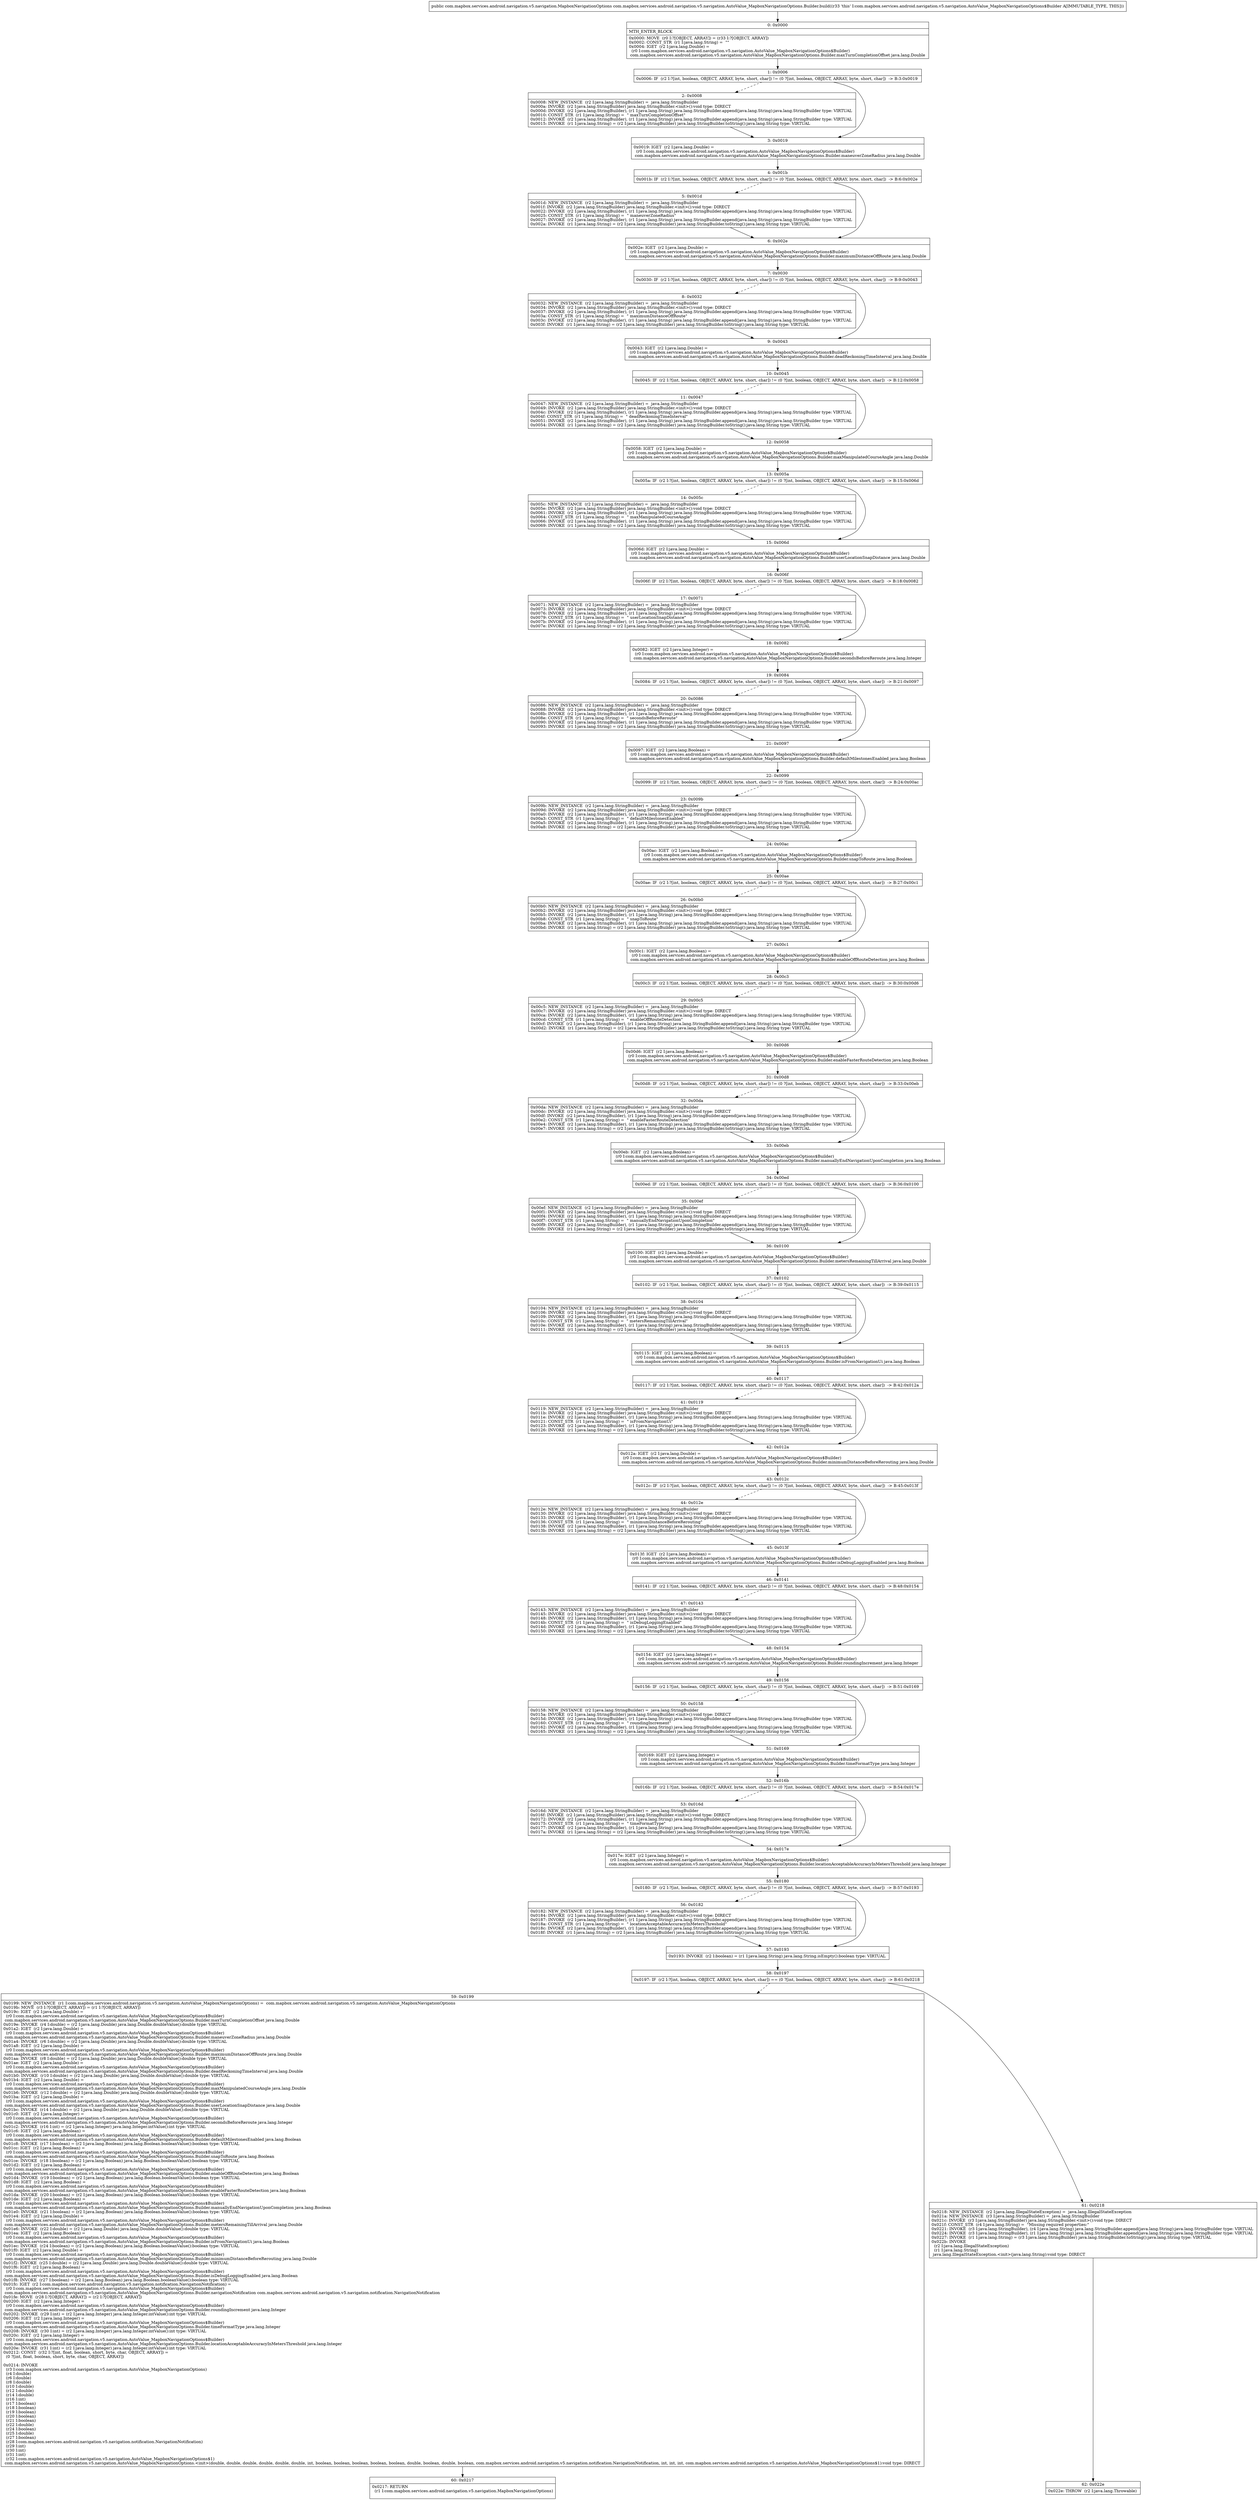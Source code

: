 digraph "CFG forcom.mapbox.services.android.navigation.v5.navigation.AutoValue_MapboxNavigationOptions.Builder.build()Lcom\/mapbox\/services\/android\/navigation\/v5\/navigation\/MapboxNavigationOptions;" {
Node_0 [shape=record,label="{0\:\ 0x0000|MTH_ENTER_BLOCK\l|0x0000: MOVE  (r0 I:?[OBJECT, ARRAY]) = (r33 I:?[OBJECT, ARRAY]) \l0x0002: CONST_STR  (r1 I:java.lang.String) =  \"\" \l0x0004: IGET  (r2 I:java.lang.Double) = \l  (r0 I:com.mapbox.services.android.navigation.v5.navigation.AutoValue_MapboxNavigationOptions$Builder)\l com.mapbox.services.android.navigation.v5.navigation.AutoValue_MapboxNavigationOptions.Builder.maxTurnCompletionOffset java.lang.Double \l}"];
Node_1 [shape=record,label="{1\:\ 0x0006|0x0006: IF  (r2 I:?[int, boolean, OBJECT, ARRAY, byte, short, char]) != (0 ?[int, boolean, OBJECT, ARRAY, byte, short, char])  \-\> B:3:0x0019 \l}"];
Node_2 [shape=record,label="{2\:\ 0x0008|0x0008: NEW_INSTANCE  (r2 I:java.lang.StringBuilder) =  java.lang.StringBuilder \l0x000a: INVOKE  (r2 I:java.lang.StringBuilder) java.lang.StringBuilder.\<init\>():void type: DIRECT \l0x000d: INVOKE  (r2 I:java.lang.StringBuilder), (r1 I:java.lang.String) java.lang.StringBuilder.append(java.lang.String):java.lang.StringBuilder type: VIRTUAL \l0x0010: CONST_STR  (r1 I:java.lang.String) =  \" maxTurnCompletionOffset\" \l0x0012: INVOKE  (r2 I:java.lang.StringBuilder), (r1 I:java.lang.String) java.lang.StringBuilder.append(java.lang.String):java.lang.StringBuilder type: VIRTUAL \l0x0015: INVOKE  (r1 I:java.lang.String) = (r2 I:java.lang.StringBuilder) java.lang.StringBuilder.toString():java.lang.String type: VIRTUAL \l}"];
Node_3 [shape=record,label="{3\:\ 0x0019|0x0019: IGET  (r2 I:java.lang.Double) = \l  (r0 I:com.mapbox.services.android.navigation.v5.navigation.AutoValue_MapboxNavigationOptions$Builder)\l com.mapbox.services.android.navigation.v5.navigation.AutoValue_MapboxNavigationOptions.Builder.maneuverZoneRadius java.lang.Double \l}"];
Node_4 [shape=record,label="{4\:\ 0x001b|0x001b: IF  (r2 I:?[int, boolean, OBJECT, ARRAY, byte, short, char]) != (0 ?[int, boolean, OBJECT, ARRAY, byte, short, char])  \-\> B:6:0x002e \l}"];
Node_5 [shape=record,label="{5\:\ 0x001d|0x001d: NEW_INSTANCE  (r2 I:java.lang.StringBuilder) =  java.lang.StringBuilder \l0x001f: INVOKE  (r2 I:java.lang.StringBuilder) java.lang.StringBuilder.\<init\>():void type: DIRECT \l0x0022: INVOKE  (r2 I:java.lang.StringBuilder), (r1 I:java.lang.String) java.lang.StringBuilder.append(java.lang.String):java.lang.StringBuilder type: VIRTUAL \l0x0025: CONST_STR  (r1 I:java.lang.String) =  \" maneuverZoneRadius\" \l0x0027: INVOKE  (r2 I:java.lang.StringBuilder), (r1 I:java.lang.String) java.lang.StringBuilder.append(java.lang.String):java.lang.StringBuilder type: VIRTUAL \l0x002a: INVOKE  (r1 I:java.lang.String) = (r2 I:java.lang.StringBuilder) java.lang.StringBuilder.toString():java.lang.String type: VIRTUAL \l}"];
Node_6 [shape=record,label="{6\:\ 0x002e|0x002e: IGET  (r2 I:java.lang.Double) = \l  (r0 I:com.mapbox.services.android.navigation.v5.navigation.AutoValue_MapboxNavigationOptions$Builder)\l com.mapbox.services.android.navigation.v5.navigation.AutoValue_MapboxNavigationOptions.Builder.maximumDistanceOffRoute java.lang.Double \l}"];
Node_7 [shape=record,label="{7\:\ 0x0030|0x0030: IF  (r2 I:?[int, boolean, OBJECT, ARRAY, byte, short, char]) != (0 ?[int, boolean, OBJECT, ARRAY, byte, short, char])  \-\> B:9:0x0043 \l}"];
Node_8 [shape=record,label="{8\:\ 0x0032|0x0032: NEW_INSTANCE  (r2 I:java.lang.StringBuilder) =  java.lang.StringBuilder \l0x0034: INVOKE  (r2 I:java.lang.StringBuilder) java.lang.StringBuilder.\<init\>():void type: DIRECT \l0x0037: INVOKE  (r2 I:java.lang.StringBuilder), (r1 I:java.lang.String) java.lang.StringBuilder.append(java.lang.String):java.lang.StringBuilder type: VIRTUAL \l0x003a: CONST_STR  (r1 I:java.lang.String) =  \" maximumDistanceOffRoute\" \l0x003c: INVOKE  (r2 I:java.lang.StringBuilder), (r1 I:java.lang.String) java.lang.StringBuilder.append(java.lang.String):java.lang.StringBuilder type: VIRTUAL \l0x003f: INVOKE  (r1 I:java.lang.String) = (r2 I:java.lang.StringBuilder) java.lang.StringBuilder.toString():java.lang.String type: VIRTUAL \l}"];
Node_9 [shape=record,label="{9\:\ 0x0043|0x0043: IGET  (r2 I:java.lang.Double) = \l  (r0 I:com.mapbox.services.android.navigation.v5.navigation.AutoValue_MapboxNavigationOptions$Builder)\l com.mapbox.services.android.navigation.v5.navigation.AutoValue_MapboxNavigationOptions.Builder.deadReckoningTimeInterval java.lang.Double \l}"];
Node_10 [shape=record,label="{10\:\ 0x0045|0x0045: IF  (r2 I:?[int, boolean, OBJECT, ARRAY, byte, short, char]) != (0 ?[int, boolean, OBJECT, ARRAY, byte, short, char])  \-\> B:12:0x0058 \l}"];
Node_11 [shape=record,label="{11\:\ 0x0047|0x0047: NEW_INSTANCE  (r2 I:java.lang.StringBuilder) =  java.lang.StringBuilder \l0x0049: INVOKE  (r2 I:java.lang.StringBuilder) java.lang.StringBuilder.\<init\>():void type: DIRECT \l0x004c: INVOKE  (r2 I:java.lang.StringBuilder), (r1 I:java.lang.String) java.lang.StringBuilder.append(java.lang.String):java.lang.StringBuilder type: VIRTUAL \l0x004f: CONST_STR  (r1 I:java.lang.String) =  \" deadReckoningTimeInterval\" \l0x0051: INVOKE  (r2 I:java.lang.StringBuilder), (r1 I:java.lang.String) java.lang.StringBuilder.append(java.lang.String):java.lang.StringBuilder type: VIRTUAL \l0x0054: INVOKE  (r1 I:java.lang.String) = (r2 I:java.lang.StringBuilder) java.lang.StringBuilder.toString():java.lang.String type: VIRTUAL \l}"];
Node_12 [shape=record,label="{12\:\ 0x0058|0x0058: IGET  (r2 I:java.lang.Double) = \l  (r0 I:com.mapbox.services.android.navigation.v5.navigation.AutoValue_MapboxNavigationOptions$Builder)\l com.mapbox.services.android.navigation.v5.navigation.AutoValue_MapboxNavigationOptions.Builder.maxManipulatedCourseAngle java.lang.Double \l}"];
Node_13 [shape=record,label="{13\:\ 0x005a|0x005a: IF  (r2 I:?[int, boolean, OBJECT, ARRAY, byte, short, char]) != (0 ?[int, boolean, OBJECT, ARRAY, byte, short, char])  \-\> B:15:0x006d \l}"];
Node_14 [shape=record,label="{14\:\ 0x005c|0x005c: NEW_INSTANCE  (r2 I:java.lang.StringBuilder) =  java.lang.StringBuilder \l0x005e: INVOKE  (r2 I:java.lang.StringBuilder) java.lang.StringBuilder.\<init\>():void type: DIRECT \l0x0061: INVOKE  (r2 I:java.lang.StringBuilder), (r1 I:java.lang.String) java.lang.StringBuilder.append(java.lang.String):java.lang.StringBuilder type: VIRTUAL \l0x0064: CONST_STR  (r1 I:java.lang.String) =  \" maxManipulatedCourseAngle\" \l0x0066: INVOKE  (r2 I:java.lang.StringBuilder), (r1 I:java.lang.String) java.lang.StringBuilder.append(java.lang.String):java.lang.StringBuilder type: VIRTUAL \l0x0069: INVOKE  (r1 I:java.lang.String) = (r2 I:java.lang.StringBuilder) java.lang.StringBuilder.toString():java.lang.String type: VIRTUAL \l}"];
Node_15 [shape=record,label="{15\:\ 0x006d|0x006d: IGET  (r2 I:java.lang.Double) = \l  (r0 I:com.mapbox.services.android.navigation.v5.navigation.AutoValue_MapboxNavigationOptions$Builder)\l com.mapbox.services.android.navigation.v5.navigation.AutoValue_MapboxNavigationOptions.Builder.userLocationSnapDistance java.lang.Double \l}"];
Node_16 [shape=record,label="{16\:\ 0x006f|0x006f: IF  (r2 I:?[int, boolean, OBJECT, ARRAY, byte, short, char]) != (0 ?[int, boolean, OBJECT, ARRAY, byte, short, char])  \-\> B:18:0x0082 \l}"];
Node_17 [shape=record,label="{17\:\ 0x0071|0x0071: NEW_INSTANCE  (r2 I:java.lang.StringBuilder) =  java.lang.StringBuilder \l0x0073: INVOKE  (r2 I:java.lang.StringBuilder) java.lang.StringBuilder.\<init\>():void type: DIRECT \l0x0076: INVOKE  (r2 I:java.lang.StringBuilder), (r1 I:java.lang.String) java.lang.StringBuilder.append(java.lang.String):java.lang.StringBuilder type: VIRTUAL \l0x0079: CONST_STR  (r1 I:java.lang.String) =  \" userLocationSnapDistance\" \l0x007b: INVOKE  (r2 I:java.lang.StringBuilder), (r1 I:java.lang.String) java.lang.StringBuilder.append(java.lang.String):java.lang.StringBuilder type: VIRTUAL \l0x007e: INVOKE  (r1 I:java.lang.String) = (r2 I:java.lang.StringBuilder) java.lang.StringBuilder.toString():java.lang.String type: VIRTUAL \l}"];
Node_18 [shape=record,label="{18\:\ 0x0082|0x0082: IGET  (r2 I:java.lang.Integer) = \l  (r0 I:com.mapbox.services.android.navigation.v5.navigation.AutoValue_MapboxNavigationOptions$Builder)\l com.mapbox.services.android.navigation.v5.navigation.AutoValue_MapboxNavigationOptions.Builder.secondsBeforeReroute java.lang.Integer \l}"];
Node_19 [shape=record,label="{19\:\ 0x0084|0x0084: IF  (r2 I:?[int, boolean, OBJECT, ARRAY, byte, short, char]) != (0 ?[int, boolean, OBJECT, ARRAY, byte, short, char])  \-\> B:21:0x0097 \l}"];
Node_20 [shape=record,label="{20\:\ 0x0086|0x0086: NEW_INSTANCE  (r2 I:java.lang.StringBuilder) =  java.lang.StringBuilder \l0x0088: INVOKE  (r2 I:java.lang.StringBuilder) java.lang.StringBuilder.\<init\>():void type: DIRECT \l0x008b: INVOKE  (r2 I:java.lang.StringBuilder), (r1 I:java.lang.String) java.lang.StringBuilder.append(java.lang.String):java.lang.StringBuilder type: VIRTUAL \l0x008e: CONST_STR  (r1 I:java.lang.String) =  \" secondsBeforeReroute\" \l0x0090: INVOKE  (r2 I:java.lang.StringBuilder), (r1 I:java.lang.String) java.lang.StringBuilder.append(java.lang.String):java.lang.StringBuilder type: VIRTUAL \l0x0093: INVOKE  (r1 I:java.lang.String) = (r2 I:java.lang.StringBuilder) java.lang.StringBuilder.toString():java.lang.String type: VIRTUAL \l}"];
Node_21 [shape=record,label="{21\:\ 0x0097|0x0097: IGET  (r2 I:java.lang.Boolean) = \l  (r0 I:com.mapbox.services.android.navigation.v5.navigation.AutoValue_MapboxNavigationOptions$Builder)\l com.mapbox.services.android.navigation.v5.navigation.AutoValue_MapboxNavigationOptions.Builder.defaultMilestonesEnabled java.lang.Boolean \l}"];
Node_22 [shape=record,label="{22\:\ 0x0099|0x0099: IF  (r2 I:?[int, boolean, OBJECT, ARRAY, byte, short, char]) != (0 ?[int, boolean, OBJECT, ARRAY, byte, short, char])  \-\> B:24:0x00ac \l}"];
Node_23 [shape=record,label="{23\:\ 0x009b|0x009b: NEW_INSTANCE  (r2 I:java.lang.StringBuilder) =  java.lang.StringBuilder \l0x009d: INVOKE  (r2 I:java.lang.StringBuilder) java.lang.StringBuilder.\<init\>():void type: DIRECT \l0x00a0: INVOKE  (r2 I:java.lang.StringBuilder), (r1 I:java.lang.String) java.lang.StringBuilder.append(java.lang.String):java.lang.StringBuilder type: VIRTUAL \l0x00a3: CONST_STR  (r1 I:java.lang.String) =  \" defaultMilestonesEnabled\" \l0x00a5: INVOKE  (r2 I:java.lang.StringBuilder), (r1 I:java.lang.String) java.lang.StringBuilder.append(java.lang.String):java.lang.StringBuilder type: VIRTUAL \l0x00a8: INVOKE  (r1 I:java.lang.String) = (r2 I:java.lang.StringBuilder) java.lang.StringBuilder.toString():java.lang.String type: VIRTUAL \l}"];
Node_24 [shape=record,label="{24\:\ 0x00ac|0x00ac: IGET  (r2 I:java.lang.Boolean) = \l  (r0 I:com.mapbox.services.android.navigation.v5.navigation.AutoValue_MapboxNavigationOptions$Builder)\l com.mapbox.services.android.navigation.v5.navigation.AutoValue_MapboxNavigationOptions.Builder.snapToRoute java.lang.Boolean \l}"];
Node_25 [shape=record,label="{25\:\ 0x00ae|0x00ae: IF  (r2 I:?[int, boolean, OBJECT, ARRAY, byte, short, char]) != (0 ?[int, boolean, OBJECT, ARRAY, byte, short, char])  \-\> B:27:0x00c1 \l}"];
Node_26 [shape=record,label="{26\:\ 0x00b0|0x00b0: NEW_INSTANCE  (r2 I:java.lang.StringBuilder) =  java.lang.StringBuilder \l0x00b2: INVOKE  (r2 I:java.lang.StringBuilder) java.lang.StringBuilder.\<init\>():void type: DIRECT \l0x00b5: INVOKE  (r2 I:java.lang.StringBuilder), (r1 I:java.lang.String) java.lang.StringBuilder.append(java.lang.String):java.lang.StringBuilder type: VIRTUAL \l0x00b8: CONST_STR  (r1 I:java.lang.String) =  \" snapToRoute\" \l0x00ba: INVOKE  (r2 I:java.lang.StringBuilder), (r1 I:java.lang.String) java.lang.StringBuilder.append(java.lang.String):java.lang.StringBuilder type: VIRTUAL \l0x00bd: INVOKE  (r1 I:java.lang.String) = (r2 I:java.lang.StringBuilder) java.lang.StringBuilder.toString():java.lang.String type: VIRTUAL \l}"];
Node_27 [shape=record,label="{27\:\ 0x00c1|0x00c1: IGET  (r2 I:java.lang.Boolean) = \l  (r0 I:com.mapbox.services.android.navigation.v5.navigation.AutoValue_MapboxNavigationOptions$Builder)\l com.mapbox.services.android.navigation.v5.navigation.AutoValue_MapboxNavigationOptions.Builder.enableOffRouteDetection java.lang.Boolean \l}"];
Node_28 [shape=record,label="{28\:\ 0x00c3|0x00c3: IF  (r2 I:?[int, boolean, OBJECT, ARRAY, byte, short, char]) != (0 ?[int, boolean, OBJECT, ARRAY, byte, short, char])  \-\> B:30:0x00d6 \l}"];
Node_29 [shape=record,label="{29\:\ 0x00c5|0x00c5: NEW_INSTANCE  (r2 I:java.lang.StringBuilder) =  java.lang.StringBuilder \l0x00c7: INVOKE  (r2 I:java.lang.StringBuilder) java.lang.StringBuilder.\<init\>():void type: DIRECT \l0x00ca: INVOKE  (r2 I:java.lang.StringBuilder), (r1 I:java.lang.String) java.lang.StringBuilder.append(java.lang.String):java.lang.StringBuilder type: VIRTUAL \l0x00cd: CONST_STR  (r1 I:java.lang.String) =  \" enableOffRouteDetection\" \l0x00cf: INVOKE  (r2 I:java.lang.StringBuilder), (r1 I:java.lang.String) java.lang.StringBuilder.append(java.lang.String):java.lang.StringBuilder type: VIRTUAL \l0x00d2: INVOKE  (r1 I:java.lang.String) = (r2 I:java.lang.StringBuilder) java.lang.StringBuilder.toString():java.lang.String type: VIRTUAL \l}"];
Node_30 [shape=record,label="{30\:\ 0x00d6|0x00d6: IGET  (r2 I:java.lang.Boolean) = \l  (r0 I:com.mapbox.services.android.navigation.v5.navigation.AutoValue_MapboxNavigationOptions$Builder)\l com.mapbox.services.android.navigation.v5.navigation.AutoValue_MapboxNavigationOptions.Builder.enableFasterRouteDetection java.lang.Boolean \l}"];
Node_31 [shape=record,label="{31\:\ 0x00d8|0x00d8: IF  (r2 I:?[int, boolean, OBJECT, ARRAY, byte, short, char]) != (0 ?[int, boolean, OBJECT, ARRAY, byte, short, char])  \-\> B:33:0x00eb \l}"];
Node_32 [shape=record,label="{32\:\ 0x00da|0x00da: NEW_INSTANCE  (r2 I:java.lang.StringBuilder) =  java.lang.StringBuilder \l0x00dc: INVOKE  (r2 I:java.lang.StringBuilder) java.lang.StringBuilder.\<init\>():void type: DIRECT \l0x00df: INVOKE  (r2 I:java.lang.StringBuilder), (r1 I:java.lang.String) java.lang.StringBuilder.append(java.lang.String):java.lang.StringBuilder type: VIRTUAL \l0x00e2: CONST_STR  (r1 I:java.lang.String) =  \" enableFasterRouteDetection\" \l0x00e4: INVOKE  (r2 I:java.lang.StringBuilder), (r1 I:java.lang.String) java.lang.StringBuilder.append(java.lang.String):java.lang.StringBuilder type: VIRTUAL \l0x00e7: INVOKE  (r1 I:java.lang.String) = (r2 I:java.lang.StringBuilder) java.lang.StringBuilder.toString():java.lang.String type: VIRTUAL \l}"];
Node_33 [shape=record,label="{33\:\ 0x00eb|0x00eb: IGET  (r2 I:java.lang.Boolean) = \l  (r0 I:com.mapbox.services.android.navigation.v5.navigation.AutoValue_MapboxNavigationOptions$Builder)\l com.mapbox.services.android.navigation.v5.navigation.AutoValue_MapboxNavigationOptions.Builder.manuallyEndNavigationUponCompletion java.lang.Boolean \l}"];
Node_34 [shape=record,label="{34\:\ 0x00ed|0x00ed: IF  (r2 I:?[int, boolean, OBJECT, ARRAY, byte, short, char]) != (0 ?[int, boolean, OBJECT, ARRAY, byte, short, char])  \-\> B:36:0x0100 \l}"];
Node_35 [shape=record,label="{35\:\ 0x00ef|0x00ef: NEW_INSTANCE  (r2 I:java.lang.StringBuilder) =  java.lang.StringBuilder \l0x00f1: INVOKE  (r2 I:java.lang.StringBuilder) java.lang.StringBuilder.\<init\>():void type: DIRECT \l0x00f4: INVOKE  (r2 I:java.lang.StringBuilder), (r1 I:java.lang.String) java.lang.StringBuilder.append(java.lang.String):java.lang.StringBuilder type: VIRTUAL \l0x00f7: CONST_STR  (r1 I:java.lang.String) =  \" manuallyEndNavigationUponCompletion\" \l0x00f9: INVOKE  (r2 I:java.lang.StringBuilder), (r1 I:java.lang.String) java.lang.StringBuilder.append(java.lang.String):java.lang.StringBuilder type: VIRTUAL \l0x00fc: INVOKE  (r1 I:java.lang.String) = (r2 I:java.lang.StringBuilder) java.lang.StringBuilder.toString():java.lang.String type: VIRTUAL \l}"];
Node_36 [shape=record,label="{36\:\ 0x0100|0x0100: IGET  (r2 I:java.lang.Double) = \l  (r0 I:com.mapbox.services.android.navigation.v5.navigation.AutoValue_MapboxNavigationOptions$Builder)\l com.mapbox.services.android.navigation.v5.navigation.AutoValue_MapboxNavigationOptions.Builder.metersRemainingTillArrival java.lang.Double \l}"];
Node_37 [shape=record,label="{37\:\ 0x0102|0x0102: IF  (r2 I:?[int, boolean, OBJECT, ARRAY, byte, short, char]) != (0 ?[int, boolean, OBJECT, ARRAY, byte, short, char])  \-\> B:39:0x0115 \l}"];
Node_38 [shape=record,label="{38\:\ 0x0104|0x0104: NEW_INSTANCE  (r2 I:java.lang.StringBuilder) =  java.lang.StringBuilder \l0x0106: INVOKE  (r2 I:java.lang.StringBuilder) java.lang.StringBuilder.\<init\>():void type: DIRECT \l0x0109: INVOKE  (r2 I:java.lang.StringBuilder), (r1 I:java.lang.String) java.lang.StringBuilder.append(java.lang.String):java.lang.StringBuilder type: VIRTUAL \l0x010c: CONST_STR  (r1 I:java.lang.String) =  \" metersRemainingTillArrival\" \l0x010e: INVOKE  (r2 I:java.lang.StringBuilder), (r1 I:java.lang.String) java.lang.StringBuilder.append(java.lang.String):java.lang.StringBuilder type: VIRTUAL \l0x0111: INVOKE  (r1 I:java.lang.String) = (r2 I:java.lang.StringBuilder) java.lang.StringBuilder.toString():java.lang.String type: VIRTUAL \l}"];
Node_39 [shape=record,label="{39\:\ 0x0115|0x0115: IGET  (r2 I:java.lang.Boolean) = \l  (r0 I:com.mapbox.services.android.navigation.v5.navigation.AutoValue_MapboxNavigationOptions$Builder)\l com.mapbox.services.android.navigation.v5.navigation.AutoValue_MapboxNavigationOptions.Builder.isFromNavigationUi java.lang.Boolean \l}"];
Node_40 [shape=record,label="{40\:\ 0x0117|0x0117: IF  (r2 I:?[int, boolean, OBJECT, ARRAY, byte, short, char]) != (0 ?[int, boolean, OBJECT, ARRAY, byte, short, char])  \-\> B:42:0x012a \l}"];
Node_41 [shape=record,label="{41\:\ 0x0119|0x0119: NEW_INSTANCE  (r2 I:java.lang.StringBuilder) =  java.lang.StringBuilder \l0x011b: INVOKE  (r2 I:java.lang.StringBuilder) java.lang.StringBuilder.\<init\>():void type: DIRECT \l0x011e: INVOKE  (r2 I:java.lang.StringBuilder), (r1 I:java.lang.String) java.lang.StringBuilder.append(java.lang.String):java.lang.StringBuilder type: VIRTUAL \l0x0121: CONST_STR  (r1 I:java.lang.String) =  \" isFromNavigationUi\" \l0x0123: INVOKE  (r2 I:java.lang.StringBuilder), (r1 I:java.lang.String) java.lang.StringBuilder.append(java.lang.String):java.lang.StringBuilder type: VIRTUAL \l0x0126: INVOKE  (r1 I:java.lang.String) = (r2 I:java.lang.StringBuilder) java.lang.StringBuilder.toString():java.lang.String type: VIRTUAL \l}"];
Node_42 [shape=record,label="{42\:\ 0x012a|0x012a: IGET  (r2 I:java.lang.Double) = \l  (r0 I:com.mapbox.services.android.navigation.v5.navigation.AutoValue_MapboxNavigationOptions$Builder)\l com.mapbox.services.android.navigation.v5.navigation.AutoValue_MapboxNavigationOptions.Builder.minimumDistanceBeforeRerouting java.lang.Double \l}"];
Node_43 [shape=record,label="{43\:\ 0x012c|0x012c: IF  (r2 I:?[int, boolean, OBJECT, ARRAY, byte, short, char]) != (0 ?[int, boolean, OBJECT, ARRAY, byte, short, char])  \-\> B:45:0x013f \l}"];
Node_44 [shape=record,label="{44\:\ 0x012e|0x012e: NEW_INSTANCE  (r2 I:java.lang.StringBuilder) =  java.lang.StringBuilder \l0x0130: INVOKE  (r2 I:java.lang.StringBuilder) java.lang.StringBuilder.\<init\>():void type: DIRECT \l0x0133: INVOKE  (r2 I:java.lang.StringBuilder), (r1 I:java.lang.String) java.lang.StringBuilder.append(java.lang.String):java.lang.StringBuilder type: VIRTUAL \l0x0136: CONST_STR  (r1 I:java.lang.String) =  \" minimumDistanceBeforeRerouting\" \l0x0138: INVOKE  (r2 I:java.lang.StringBuilder), (r1 I:java.lang.String) java.lang.StringBuilder.append(java.lang.String):java.lang.StringBuilder type: VIRTUAL \l0x013b: INVOKE  (r1 I:java.lang.String) = (r2 I:java.lang.StringBuilder) java.lang.StringBuilder.toString():java.lang.String type: VIRTUAL \l}"];
Node_45 [shape=record,label="{45\:\ 0x013f|0x013f: IGET  (r2 I:java.lang.Boolean) = \l  (r0 I:com.mapbox.services.android.navigation.v5.navigation.AutoValue_MapboxNavigationOptions$Builder)\l com.mapbox.services.android.navigation.v5.navigation.AutoValue_MapboxNavigationOptions.Builder.isDebugLoggingEnabled java.lang.Boolean \l}"];
Node_46 [shape=record,label="{46\:\ 0x0141|0x0141: IF  (r2 I:?[int, boolean, OBJECT, ARRAY, byte, short, char]) != (0 ?[int, boolean, OBJECT, ARRAY, byte, short, char])  \-\> B:48:0x0154 \l}"];
Node_47 [shape=record,label="{47\:\ 0x0143|0x0143: NEW_INSTANCE  (r2 I:java.lang.StringBuilder) =  java.lang.StringBuilder \l0x0145: INVOKE  (r2 I:java.lang.StringBuilder) java.lang.StringBuilder.\<init\>():void type: DIRECT \l0x0148: INVOKE  (r2 I:java.lang.StringBuilder), (r1 I:java.lang.String) java.lang.StringBuilder.append(java.lang.String):java.lang.StringBuilder type: VIRTUAL \l0x014b: CONST_STR  (r1 I:java.lang.String) =  \" isDebugLoggingEnabled\" \l0x014d: INVOKE  (r2 I:java.lang.StringBuilder), (r1 I:java.lang.String) java.lang.StringBuilder.append(java.lang.String):java.lang.StringBuilder type: VIRTUAL \l0x0150: INVOKE  (r1 I:java.lang.String) = (r2 I:java.lang.StringBuilder) java.lang.StringBuilder.toString():java.lang.String type: VIRTUAL \l}"];
Node_48 [shape=record,label="{48\:\ 0x0154|0x0154: IGET  (r2 I:java.lang.Integer) = \l  (r0 I:com.mapbox.services.android.navigation.v5.navigation.AutoValue_MapboxNavigationOptions$Builder)\l com.mapbox.services.android.navigation.v5.navigation.AutoValue_MapboxNavigationOptions.Builder.roundingIncrement java.lang.Integer \l}"];
Node_49 [shape=record,label="{49\:\ 0x0156|0x0156: IF  (r2 I:?[int, boolean, OBJECT, ARRAY, byte, short, char]) != (0 ?[int, boolean, OBJECT, ARRAY, byte, short, char])  \-\> B:51:0x0169 \l}"];
Node_50 [shape=record,label="{50\:\ 0x0158|0x0158: NEW_INSTANCE  (r2 I:java.lang.StringBuilder) =  java.lang.StringBuilder \l0x015a: INVOKE  (r2 I:java.lang.StringBuilder) java.lang.StringBuilder.\<init\>():void type: DIRECT \l0x015d: INVOKE  (r2 I:java.lang.StringBuilder), (r1 I:java.lang.String) java.lang.StringBuilder.append(java.lang.String):java.lang.StringBuilder type: VIRTUAL \l0x0160: CONST_STR  (r1 I:java.lang.String) =  \" roundingIncrement\" \l0x0162: INVOKE  (r2 I:java.lang.StringBuilder), (r1 I:java.lang.String) java.lang.StringBuilder.append(java.lang.String):java.lang.StringBuilder type: VIRTUAL \l0x0165: INVOKE  (r1 I:java.lang.String) = (r2 I:java.lang.StringBuilder) java.lang.StringBuilder.toString():java.lang.String type: VIRTUAL \l}"];
Node_51 [shape=record,label="{51\:\ 0x0169|0x0169: IGET  (r2 I:java.lang.Integer) = \l  (r0 I:com.mapbox.services.android.navigation.v5.navigation.AutoValue_MapboxNavigationOptions$Builder)\l com.mapbox.services.android.navigation.v5.navigation.AutoValue_MapboxNavigationOptions.Builder.timeFormatType java.lang.Integer \l}"];
Node_52 [shape=record,label="{52\:\ 0x016b|0x016b: IF  (r2 I:?[int, boolean, OBJECT, ARRAY, byte, short, char]) != (0 ?[int, boolean, OBJECT, ARRAY, byte, short, char])  \-\> B:54:0x017e \l}"];
Node_53 [shape=record,label="{53\:\ 0x016d|0x016d: NEW_INSTANCE  (r2 I:java.lang.StringBuilder) =  java.lang.StringBuilder \l0x016f: INVOKE  (r2 I:java.lang.StringBuilder) java.lang.StringBuilder.\<init\>():void type: DIRECT \l0x0172: INVOKE  (r2 I:java.lang.StringBuilder), (r1 I:java.lang.String) java.lang.StringBuilder.append(java.lang.String):java.lang.StringBuilder type: VIRTUAL \l0x0175: CONST_STR  (r1 I:java.lang.String) =  \" timeFormatType\" \l0x0177: INVOKE  (r2 I:java.lang.StringBuilder), (r1 I:java.lang.String) java.lang.StringBuilder.append(java.lang.String):java.lang.StringBuilder type: VIRTUAL \l0x017a: INVOKE  (r1 I:java.lang.String) = (r2 I:java.lang.StringBuilder) java.lang.StringBuilder.toString():java.lang.String type: VIRTUAL \l}"];
Node_54 [shape=record,label="{54\:\ 0x017e|0x017e: IGET  (r2 I:java.lang.Integer) = \l  (r0 I:com.mapbox.services.android.navigation.v5.navigation.AutoValue_MapboxNavigationOptions$Builder)\l com.mapbox.services.android.navigation.v5.navigation.AutoValue_MapboxNavigationOptions.Builder.locationAcceptableAccuracyInMetersThreshold java.lang.Integer \l}"];
Node_55 [shape=record,label="{55\:\ 0x0180|0x0180: IF  (r2 I:?[int, boolean, OBJECT, ARRAY, byte, short, char]) != (0 ?[int, boolean, OBJECT, ARRAY, byte, short, char])  \-\> B:57:0x0193 \l}"];
Node_56 [shape=record,label="{56\:\ 0x0182|0x0182: NEW_INSTANCE  (r2 I:java.lang.StringBuilder) =  java.lang.StringBuilder \l0x0184: INVOKE  (r2 I:java.lang.StringBuilder) java.lang.StringBuilder.\<init\>():void type: DIRECT \l0x0187: INVOKE  (r2 I:java.lang.StringBuilder), (r1 I:java.lang.String) java.lang.StringBuilder.append(java.lang.String):java.lang.StringBuilder type: VIRTUAL \l0x018a: CONST_STR  (r1 I:java.lang.String) =  \" locationAcceptableAccuracyInMetersThreshold\" \l0x018c: INVOKE  (r2 I:java.lang.StringBuilder), (r1 I:java.lang.String) java.lang.StringBuilder.append(java.lang.String):java.lang.StringBuilder type: VIRTUAL \l0x018f: INVOKE  (r1 I:java.lang.String) = (r2 I:java.lang.StringBuilder) java.lang.StringBuilder.toString():java.lang.String type: VIRTUAL \l}"];
Node_57 [shape=record,label="{57\:\ 0x0193|0x0193: INVOKE  (r2 I:boolean) = (r1 I:java.lang.String) java.lang.String.isEmpty():boolean type: VIRTUAL \l}"];
Node_58 [shape=record,label="{58\:\ 0x0197|0x0197: IF  (r2 I:?[int, boolean, OBJECT, ARRAY, byte, short, char]) == (0 ?[int, boolean, OBJECT, ARRAY, byte, short, char])  \-\> B:61:0x0218 \l}"];
Node_59 [shape=record,label="{59\:\ 0x0199|0x0199: NEW_INSTANCE  (r1 I:com.mapbox.services.android.navigation.v5.navigation.AutoValue_MapboxNavigationOptions) =  com.mapbox.services.android.navigation.v5.navigation.AutoValue_MapboxNavigationOptions \l0x019b: MOVE  (r3 I:?[OBJECT, ARRAY]) = (r1 I:?[OBJECT, ARRAY]) \l0x019c: IGET  (r2 I:java.lang.Double) = \l  (r0 I:com.mapbox.services.android.navigation.v5.navigation.AutoValue_MapboxNavigationOptions$Builder)\l com.mapbox.services.android.navigation.v5.navigation.AutoValue_MapboxNavigationOptions.Builder.maxTurnCompletionOffset java.lang.Double \l0x019e: INVOKE  (r4 I:double) = (r2 I:java.lang.Double) java.lang.Double.doubleValue():double type: VIRTUAL \l0x01a2: IGET  (r2 I:java.lang.Double) = \l  (r0 I:com.mapbox.services.android.navigation.v5.navigation.AutoValue_MapboxNavigationOptions$Builder)\l com.mapbox.services.android.navigation.v5.navigation.AutoValue_MapboxNavigationOptions.Builder.maneuverZoneRadius java.lang.Double \l0x01a4: INVOKE  (r6 I:double) = (r2 I:java.lang.Double) java.lang.Double.doubleValue():double type: VIRTUAL \l0x01a8: IGET  (r2 I:java.lang.Double) = \l  (r0 I:com.mapbox.services.android.navigation.v5.navigation.AutoValue_MapboxNavigationOptions$Builder)\l com.mapbox.services.android.navigation.v5.navigation.AutoValue_MapboxNavigationOptions.Builder.maximumDistanceOffRoute java.lang.Double \l0x01aa: INVOKE  (r8 I:double) = (r2 I:java.lang.Double) java.lang.Double.doubleValue():double type: VIRTUAL \l0x01ae: IGET  (r2 I:java.lang.Double) = \l  (r0 I:com.mapbox.services.android.navigation.v5.navigation.AutoValue_MapboxNavigationOptions$Builder)\l com.mapbox.services.android.navigation.v5.navigation.AutoValue_MapboxNavigationOptions.Builder.deadReckoningTimeInterval java.lang.Double \l0x01b0: INVOKE  (r10 I:double) = (r2 I:java.lang.Double) java.lang.Double.doubleValue():double type: VIRTUAL \l0x01b4: IGET  (r2 I:java.lang.Double) = \l  (r0 I:com.mapbox.services.android.navigation.v5.navigation.AutoValue_MapboxNavigationOptions$Builder)\l com.mapbox.services.android.navigation.v5.navigation.AutoValue_MapboxNavigationOptions.Builder.maxManipulatedCourseAngle java.lang.Double \l0x01b6: INVOKE  (r12 I:double) = (r2 I:java.lang.Double) java.lang.Double.doubleValue():double type: VIRTUAL \l0x01ba: IGET  (r2 I:java.lang.Double) = \l  (r0 I:com.mapbox.services.android.navigation.v5.navigation.AutoValue_MapboxNavigationOptions$Builder)\l com.mapbox.services.android.navigation.v5.navigation.AutoValue_MapboxNavigationOptions.Builder.userLocationSnapDistance java.lang.Double \l0x01bc: INVOKE  (r14 I:double) = (r2 I:java.lang.Double) java.lang.Double.doubleValue():double type: VIRTUAL \l0x01c0: IGET  (r2 I:java.lang.Integer) = \l  (r0 I:com.mapbox.services.android.navigation.v5.navigation.AutoValue_MapboxNavigationOptions$Builder)\l com.mapbox.services.android.navigation.v5.navigation.AutoValue_MapboxNavigationOptions.Builder.secondsBeforeReroute java.lang.Integer \l0x01c2: INVOKE  (r16 I:int) = (r2 I:java.lang.Integer) java.lang.Integer.intValue():int type: VIRTUAL \l0x01c6: IGET  (r2 I:java.lang.Boolean) = \l  (r0 I:com.mapbox.services.android.navigation.v5.navigation.AutoValue_MapboxNavigationOptions$Builder)\l com.mapbox.services.android.navigation.v5.navigation.AutoValue_MapboxNavigationOptions.Builder.defaultMilestonesEnabled java.lang.Boolean \l0x01c8: INVOKE  (r17 I:boolean) = (r2 I:java.lang.Boolean) java.lang.Boolean.booleanValue():boolean type: VIRTUAL \l0x01cc: IGET  (r2 I:java.lang.Boolean) = \l  (r0 I:com.mapbox.services.android.navigation.v5.navigation.AutoValue_MapboxNavigationOptions$Builder)\l com.mapbox.services.android.navigation.v5.navigation.AutoValue_MapboxNavigationOptions.Builder.snapToRoute java.lang.Boolean \l0x01ce: INVOKE  (r18 I:boolean) = (r2 I:java.lang.Boolean) java.lang.Boolean.booleanValue():boolean type: VIRTUAL \l0x01d2: IGET  (r2 I:java.lang.Boolean) = \l  (r0 I:com.mapbox.services.android.navigation.v5.navigation.AutoValue_MapboxNavigationOptions$Builder)\l com.mapbox.services.android.navigation.v5.navigation.AutoValue_MapboxNavigationOptions.Builder.enableOffRouteDetection java.lang.Boolean \l0x01d4: INVOKE  (r19 I:boolean) = (r2 I:java.lang.Boolean) java.lang.Boolean.booleanValue():boolean type: VIRTUAL \l0x01d8: IGET  (r2 I:java.lang.Boolean) = \l  (r0 I:com.mapbox.services.android.navigation.v5.navigation.AutoValue_MapboxNavigationOptions$Builder)\l com.mapbox.services.android.navigation.v5.navigation.AutoValue_MapboxNavigationOptions.Builder.enableFasterRouteDetection java.lang.Boolean \l0x01da: INVOKE  (r20 I:boolean) = (r2 I:java.lang.Boolean) java.lang.Boolean.booleanValue():boolean type: VIRTUAL \l0x01de: IGET  (r2 I:java.lang.Boolean) = \l  (r0 I:com.mapbox.services.android.navigation.v5.navigation.AutoValue_MapboxNavigationOptions$Builder)\l com.mapbox.services.android.navigation.v5.navigation.AutoValue_MapboxNavigationOptions.Builder.manuallyEndNavigationUponCompletion java.lang.Boolean \l0x01e0: INVOKE  (r21 I:boolean) = (r2 I:java.lang.Boolean) java.lang.Boolean.booleanValue():boolean type: VIRTUAL \l0x01e4: IGET  (r2 I:java.lang.Double) = \l  (r0 I:com.mapbox.services.android.navigation.v5.navigation.AutoValue_MapboxNavigationOptions$Builder)\l com.mapbox.services.android.navigation.v5.navigation.AutoValue_MapboxNavigationOptions.Builder.metersRemainingTillArrival java.lang.Double \l0x01e6: INVOKE  (r22 I:double) = (r2 I:java.lang.Double) java.lang.Double.doubleValue():double type: VIRTUAL \l0x01ea: IGET  (r2 I:java.lang.Boolean) = \l  (r0 I:com.mapbox.services.android.navigation.v5.navigation.AutoValue_MapboxNavigationOptions$Builder)\l com.mapbox.services.android.navigation.v5.navigation.AutoValue_MapboxNavigationOptions.Builder.isFromNavigationUi java.lang.Boolean \l0x01ec: INVOKE  (r24 I:boolean) = (r2 I:java.lang.Boolean) java.lang.Boolean.booleanValue():boolean type: VIRTUAL \l0x01f0: IGET  (r2 I:java.lang.Double) = \l  (r0 I:com.mapbox.services.android.navigation.v5.navigation.AutoValue_MapboxNavigationOptions$Builder)\l com.mapbox.services.android.navigation.v5.navigation.AutoValue_MapboxNavigationOptions.Builder.minimumDistanceBeforeRerouting java.lang.Double \l0x01f2: INVOKE  (r25 I:double) = (r2 I:java.lang.Double) java.lang.Double.doubleValue():double type: VIRTUAL \l0x01f6: IGET  (r2 I:java.lang.Boolean) = \l  (r0 I:com.mapbox.services.android.navigation.v5.navigation.AutoValue_MapboxNavigationOptions$Builder)\l com.mapbox.services.android.navigation.v5.navigation.AutoValue_MapboxNavigationOptions.Builder.isDebugLoggingEnabled java.lang.Boolean \l0x01f8: INVOKE  (r27 I:boolean) = (r2 I:java.lang.Boolean) java.lang.Boolean.booleanValue():boolean type: VIRTUAL \l0x01fc: IGET  (r2 I:com.mapbox.services.android.navigation.v5.navigation.notification.NavigationNotification) = \l  (r0 I:com.mapbox.services.android.navigation.v5.navigation.AutoValue_MapboxNavigationOptions$Builder)\l com.mapbox.services.android.navigation.v5.navigation.AutoValue_MapboxNavigationOptions.Builder.navigationNotification com.mapbox.services.android.navigation.v5.navigation.notification.NavigationNotification \l0x01fe: MOVE  (r28 I:?[OBJECT, ARRAY]) = (r2 I:?[OBJECT, ARRAY]) \l0x0200: IGET  (r2 I:java.lang.Integer) = \l  (r0 I:com.mapbox.services.android.navigation.v5.navigation.AutoValue_MapboxNavigationOptions$Builder)\l com.mapbox.services.android.navigation.v5.navigation.AutoValue_MapboxNavigationOptions.Builder.roundingIncrement java.lang.Integer \l0x0202: INVOKE  (r29 I:int) = (r2 I:java.lang.Integer) java.lang.Integer.intValue():int type: VIRTUAL \l0x0206: IGET  (r2 I:java.lang.Integer) = \l  (r0 I:com.mapbox.services.android.navigation.v5.navigation.AutoValue_MapboxNavigationOptions$Builder)\l com.mapbox.services.android.navigation.v5.navigation.AutoValue_MapboxNavigationOptions.Builder.timeFormatType java.lang.Integer \l0x0208: INVOKE  (r30 I:int) = (r2 I:java.lang.Integer) java.lang.Integer.intValue():int type: VIRTUAL \l0x020c: IGET  (r2 I:java.lang.Integer) = \l  (r0 I:com.mapbox.services.android.navigation.v5.navigation.AutoValue_MapboxNavigationOptions$Builder)\l com.mapbox.services.android.navigation.v5.navigation.AutoValue_MapboxNavigationOptions.Builder.locationAcceptableAccuracyInMetersThreshold java.lang.Integer \l0x020e: INVOKE  (r31 I:int) = (r2 I:java.lang.Integer) java.lang.Integer.intValue():int type: VIRTUAL \l0x0212: CONST  (r32 I:?[int, float, boolean, short, byte, char, OBJECT, ARRAY]) = \l  (0 ?[int, float, boolean, short, byte, char, OBJECT, ARRAY])\l \l0x0214: INVOKE  \l  (r3 I:com.mapbox.services.android.navigation.v5.navigation.AutoValue_MapboxNavigationOptions)\l  (r4 I:double)\l  (r6 I:double)\l  (r8 I:double)\l  (r10 I:double)\l  (r12 I:double)\l  (r14 I:double)\l  (r16 I:int)\l  (r17 I:boolean)\l  (r18 I:boolean)\l  (r19 I:boolean)\l  (r20 I:boolean)\l  (r21 I:boolean)\l  (r22 I:double)\l  (r24 I:boolean)\l  (r25 I:double)\l  (r27 I:boolean)\l  (r28 I:com.mapbox.services.android.navigation.v5.navigation.notification.NavigationNotification)\l  (r29 I:int)\l  (r30 I:int)\l  (r31 I:int)\l  (r32 I:com.mapbox.services.android.navigation.v5.navigation.AutoValue_MapboxNavigationOptions$1)\l com.mapbox.services.android.navigation.v5.navigation.AutoValue_MapboxNavigationOptions.\<init\>(double, double, double, double, double, double, int, boolean, boolean, boolean, boolean, boolean, double, boolean, double, boolean, com.mapbox.services.android.navigation.v5.navigation.notification.NavigationNotification, int, int, int, com.mapbox.services.android.navigation.v5.navigation.AutoValue_MapboxNavigationOptions$1):void type: DIRECT \l}"];
Node_60 [shape=record,label="{60\:\ 0x0217|0x0217: RETURN  \l  (r1 I:com.mapbox.services.android.navigation.v5.navigation.MapboxNavigationOptions)\l \l}"];
Node_61 [shape=record,label="{61\:\ 0x0218|0x0218: NEW_INSTANCE  (r2 I:java.lang.IllegalStateException) =  java.lang.IllegalStateException \l0x021a: NEW_INSTANCE  (r3 I:java.lang.StringBuilder) =  java.lang.StringBuilder \l0x021c: INVOKE  (r3 I:java.lang.StringBuilder) java.lang.StringBuilder.\<init\>():void type: DIRECT \l0x021f: CONST_STR  (r4 I:java.lang.String) =  \"Missing required properties:\" \l0x0221: INVOKE  (r3 I:java.lang.StringBuilder), (r4 I:java.lang.String) java.lang.StringBuilder.append(java.lang.String):java.lang.StringBuilder type: VIRTUAL \l0x0224: INVOKE  (r3 I:java.lang.StringBuilder), (r1 I:java.lang.String) java.lang.StringBuilder.append(java.lang.String):java.lang.StringBuilder type: VIRTUAL \l0x0227: INVOKE  (r1 I:java.lang.String) = (r3 I:java.lang.StringBuilder) java.lang.StringBuilder.toString():java.lang.String type: VIRTUAL \l0x022b: INVOKE  \l  (r2 I:java.lang.IllegalStateException)\l  (r1 I:java.lang.String)\l java.lang.IllegalStateException.\<init\>(java.lang.String):void type: DIRECT \l}"];
Node_62 [shape=record,label="{62\:\ 0x022e|0x022e: THROW  (r2 I:java.lang.Throwable) \l}"];
MethodNode[shape=record,label="{public com.mapbox.services.android.navigation.v5.navigation.MapboxNavigationOptions com.mapbox.services.android.navigation.v5.navigation.AutoValue_MapboxNavigationOptions.Builder.build((r33 'this' I:com.mapbox.services.android.navigation.v5.navigation.AutoValue_MapboxNavigationOptions$Builder A[IMMUTABLE_TYPE, THIS])) }"];
MethodNode -> Node_0;
Node_0 -> Node_1;
Node_1 -> Node_2[style=dashed];
Node_1 -> Node_3;
Node_2 -> Node_3;
Node_3 -> Node_4;
Node_4 -> Node_5[style=dashed];
Node_4 -> Node_6;
Node_5 -> Node_6;
Node_6 -> Node_7;
Node_7 -> Node_8[style=dashed];
Node_7 -> Node_9;
Node_8 -> Node_9;
Node_9 -> Node_10;
Node_10 -> Node_11[style=dashed];
Node_10 -> Node_12;
Node_11 -> Node_12;
Node_12 -> Node_13;
Node_13 -> Node_14[style=dashed];
Node_13 -> Node_15;
Node_14 -> Node_15;
Node_15 -> Node_16;
Node_16 -> Node_17[style=dashed];
Node_16 -> Node_18;
Node_17 -> Node_18;
Node_18 -> Node_19;
Node_19 -> Node_20[style=dashed];
Node_19 -> Node_21;
Node_20 -> Node_21;
Node_21 -> Node_22;
Node_22 -> Node_23[style=dashed];
Node_22 -> Node_24;
Node_23 -> Node_24;
Node_24 -> Node_25;
Node_25 -> Node_26[style=dashed];
Node_25 -> Node_27;
Node_26 -> Node_27;
Node_27 -> Node_28;
Node_28 -> Node_29[style=dashed];
Node_28 -> Node_30;
Node_29 -> Node_30;
Node_30 -> Node_31;
Node_31 -> Node_32[style=dashed];
Node_31 -> Node_33;
Node_32 -> Node_33;
Node_33 -> Node_34;
Node_34 -> Node_35[style=dashed];
Node_34 -> Node_36;
Node_35 -> Node_36;
Node_36 -> Node_37;
Node_37 -> Node_38[style=dashed];
Node_37 -> Node_39;
Node_38 -> Node_39;
Node_39 -> Node_40;
Node_40 -> Node_41[style=dashed];
Node_40 -> Node_42;
Node_41 -> Node_42;
Node_42 -> Node_43;
Node_43 -> Node_44[style=dashed];
Node_43 -> Node_45;
Node_44 -> Node_45;
Node_45 -> Node_46;
Node_46 -> Node_47[style=dashed];
Node_46 -> Node_48;
Node_47 -> Node_48;
Node_48 -> Node_49;
Node_49 -> Node_50[style=dashed];
Node_49 -> Node_51;
Node_50 -> Node_51;
Node_51 -> Node_52;
Node_52 -> Node_53[style=dashed];
Node_52 -> Node_54;
Node_53 -> Node_54;
Node_54 -> Node_55;
Node_55 -> Node_56[style=dashed];
Node_55 -> Node_57;
Node_56 -> Node_57;
Node_57 -> Node_58;
Node_58 -> Node_59[style=dashed];
Node_58 -> Node_61;
Node_59 -> Node_60;
Node_61 -> Node_62;
}

